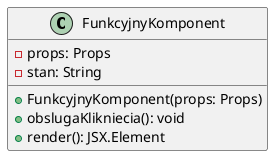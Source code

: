 @startuml
!define RECTANGLE class

RECTANGLE FunkcyjnyKomponent {
  - props: Props
  - stan: String

  + FunkcyjnyKomponent(props: Props)
  + obslugaKlikniecia(): void
  + render(): JSX.Element
}
@enduml